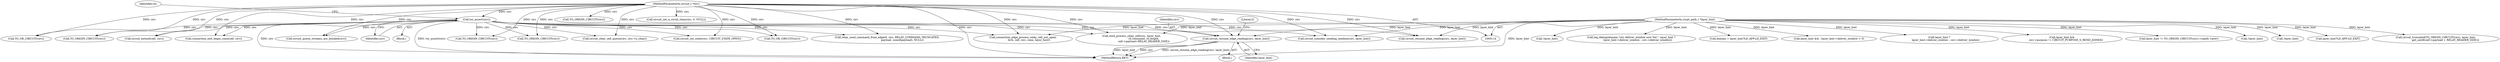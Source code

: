 digraph "0_tor_56a7c5bc15e0447203a491c1ee37de9939ad1dcd@pointer" {
"1000919" [label="(Call,circuit_resume_edge_reading(circ, layer_hint))"];
"1000139" [label="(Call,tor_assert(circ))"];
"1000116" [label="(MethodParameterIn,circuit_t *circ)"];
"1000118" [label="(MethodParameterIn,crypt_path_t *layer_hint)"];
"1000116" [label="(MethodParameterIn,circuit_t *circ)"];
"1000820" [label="(Call,TO_ORIGIN_CIRCUIT(circ))"];
"1000363" [label="(Call,!layer_hint)"];
"1000388" [label="(Call,log_debug(domain,\"circ deliver_window now %d.\", layer_hint ?\n                layer_hint->deliver_window : circ->deliver_window))"];
"1001064" [label="(MethodReturn,RET)"];
"1000249" [label="(Call,connection_edge_process_relay_cell_not_open(\n               &rh, cell, circ, conn, layer_hint))"];
"1000126" [label="(Call,domain = layer_hint?LD_APP:LD_EXIT)"];
"1000354" [label="(Call,layer_hint && --layer_hint->deliver_window < 0)"];
"1000391" [label="(Call,layer_hint ?\n                layer_hint->deliver_window : circ->deliver_window)"];
"1000118" [label="(MethodParameterIn,crypt_path_t *layer_hint)"];
"1001039" [label="(Call,rend_process_relay_cell(circ, layer_hint,\n                              rh.command, rh.length,\n                              cell->payload+RELAY_HEADER_SIZE))"];
"1000921" [label="(Identifier,layer_hint)"];
"1000267" [label="(Call,layer_hint &&\n          circ->purpose != CIRCUIT_PURPOSE_S_REND_JOINED)"];
"1000798" [label="(Call,relay_send_command_from_edge(0, circ, RELAY_COMMAND_TRUNCATED,\n                                     payload, sizeof(payload), NULL))"];
"1000688" [label="(Call,TO_ORIGIN_CIRCUIT(circ))"];
"1000948" [label="(Call,circuit_queue_streams_are_blocked(circ))"];
"1000288" [label="(Call,layer_hint != TO_ORIGIN_CIRCUIT(circ)->cpath->prev)"];
"1001010" [label="(Call,TO_OR_CIRCUIT(circ))"];
"1000119" [label="(Block,)"];
"1000140" [label="(Identifier,circ)"];
"1000706" [label="(Call,TO_ORIGIN_CIRCUIT(circ))"];
"1000643" [label="(Call,!layer_hint)"];
"1000637" [label="(Call,circuit_extend(cell, circ))"];
"1000346" [label="(Call,connection_exit_begin_conn(cell, circ))"];
"1000769" [label="(Call,circuit_clear_cell_queue(circ, circ->n_chan))"];
"1000292" [label="(Call,TO_ORIGIN_CIRCUIT(circ))"];
"1000399" [label="(Call,circuit_consider_sending_sendme(circ, layer_hint))"];
"1000920" [label="(Identifier,circ)"];
"1000884" [label="(Call,circuit_resume_edge_reading(circ, layer_hint))"];
"1000782" [label="(Call,circuit_set_n_circid_chan(circ, 0, NULL))"];
"1000752" [label="(Call,circuit_set_state(circ, CIRCUIT_STATE_OPEN))"];
"1000923" [label="(Literal,0)"];
"1000139" [label="(Call,tor_assert(circ))"];
"1000338" [label="(Call,TO_OR_CIRCUIT(circ))"];
"1000810" [label="(Call,!layer_hint)"];
"1000128" [label="(Call,layer_hint?LD_APP:LD_EXIT)"];
"1000819" [label="(Call,circuit_truncated(TO_ORIGIN_CIRCUIT(circ), layer_hint,\n                        get_uint8(cell->payload + RELAY_HEADER_SIZE)))"];
"1000919" [label="(Call,circuit_resume_edge_reading(circ, layer_hint))"];
"1000888" [label="(Block,)"];
"1000143" [label="(Identifier,rh)"];
"1000919" -> "1000888"  [label="AST: "];
"1000919" -> "1000921"  [label="CFG: "];
"1000920" -> "1000919"  [label="AST: "];
"1000921" -> "1000919"  [label="AST: "];
"1000923" -> "1000919"  [label="CFG: "];
"1000919" -> "1001064"  [label="DDG: circ"];
"1000919" -> "1001064"  [label="DDG: circuit_resume_edge_reading(circ, layer_hint)"];
"1000919" -> "1001064"  [label="DDG: layer_hint"];
"1000139" -> "1000919"  [label="DDG: circ"];
"1000116" -> "1000919"  [label="DDG: circ"];
"1000118" -> "1000919"  [label="DDG: layer_hint"];
"1000139" -> "1000119"  [label="AST: "];
"1000139" -> "1000140"  [label="CFG: "];
"1000140" -> "1000139"  [label="AST: "];
"1000143" -> "1000139"  [label="CFG: "];
"1000139" -> "1001064"  [label="DDG: tor_assert(circ)"];
"1000139" -> "1001064"  [label="DDG: circ"];
"1000116" -> "1000139"  [label="DDG: circ"];
"1000139" -> "1000249"  [label="DDG: circ"];
"1000139" -> "1000292"  [label="DDG: circ"];
"1000139" -> "1000338"  [label="DDG: circ"];
"1000139" -> "1000346"  [label="DDG: circ"];
"1000139" -> "1000399"  [label="DDG: circ"];
"1000139" -> "1000637"  [label="DDG: circ"];
"1000139" -> "1000688"  [label="DDG: circ"];
"1000139" -> "1000752"  [label="DDG: circ"];
"1000139" -> "1000769"  [label="DDG: circ"];
"1000139" -> "1000798"  [label="DDG: circ"];
"1000139" -> "1000820"  [label="DDG: circ"];
"1000139" -> "1000884"  [label="DDG: circ"];
"1000139" -> "1000948"  [label="DDG: circ"];
"1000139" -> "1001010"  [label="DDG: circ"];
"1000139" -> "1001039"  [label="DDG: circ"];
"1000116" -> "1000114"  [label="AST: "];
"1000116" -> "1001064"  [label="DDG: circ"];
"1000116" -> "1000249"  [label="DDG: circ"];
"1000116" -> "1000292"  [label="DDG: circ"];
"1000116" -> "1000338"  [label="DDG: circ"];
"1000116" -> "1000346"  [label="DDG: circ"];
"1000116" -> "1000399"  [label="DDG: circ"];
"1000116" -> "1000637"  [label="DDG: circ"];
"1000116" -> "1000688"  [label="DDG: circ"];
"1000116" -> "1000706"  [label="DDG: circ"];
"1000116" -> "1000752"  [label="DDG: circ"];
"1000116" -> "1000769"  [label="DDG: circ"];
"1000116" -> "1000782"  [label="DDG: circ"];
"1000116" -> "1000798"  [label="DDG: circ"];
"1000116" -> "1000820"  [label="DDG: circ"];
"1000116" -> "1000884"  [label="DDG: circ"];
"1000116" -> "1000948"  [label="DDG: circ"];
"1000116" -> "1001010"  [label="DDG: circ"];
"1000116" -> "1001039"  [label="DDG: circ"];
"1000118" -> "1000114"  [label="AST: "];
"1000118" -> "1001064"  [label="DDG: layer_hint"];
"1000118" -> "1000126"  [label="DDG: layer_hint"];
"1000118" -> "1000128"  [label="DDG: layer_hint"];
"1000118" -> "1000249"  [label="DDG: layer_hint"];
"1000118" -> "1000267"  [label="DDG: layer_hint"];
"1000118" -> "1000288"  [label="DDG: layer_hint"];
"1000118" -> "1000354"  [label="DDG: layer_hint"];
"1000118" -> "1000363"  [label="DDG: layer_hint"];
"1000118" -> "1000388"  [label="DDG: layer_hint"];
"1000118" -> "1000391"  [label="DDG: layer_hint"];
"1000118" -> "1000399"  [label="DDG: layer_hint"];
"1000118" -> "1000643"  [label="DDG: layer_hint"];
"1000118" -> "1000810"  [label="DDG: layer_hint"];
"1000118" -> "1000819"  [label="DDG: layer_hint"];
"1000118" -> "1000884"  [label="DDG: layer_hint"];
"1000118" -> "1001039"  [label="DDG: layer_hint"];
}
